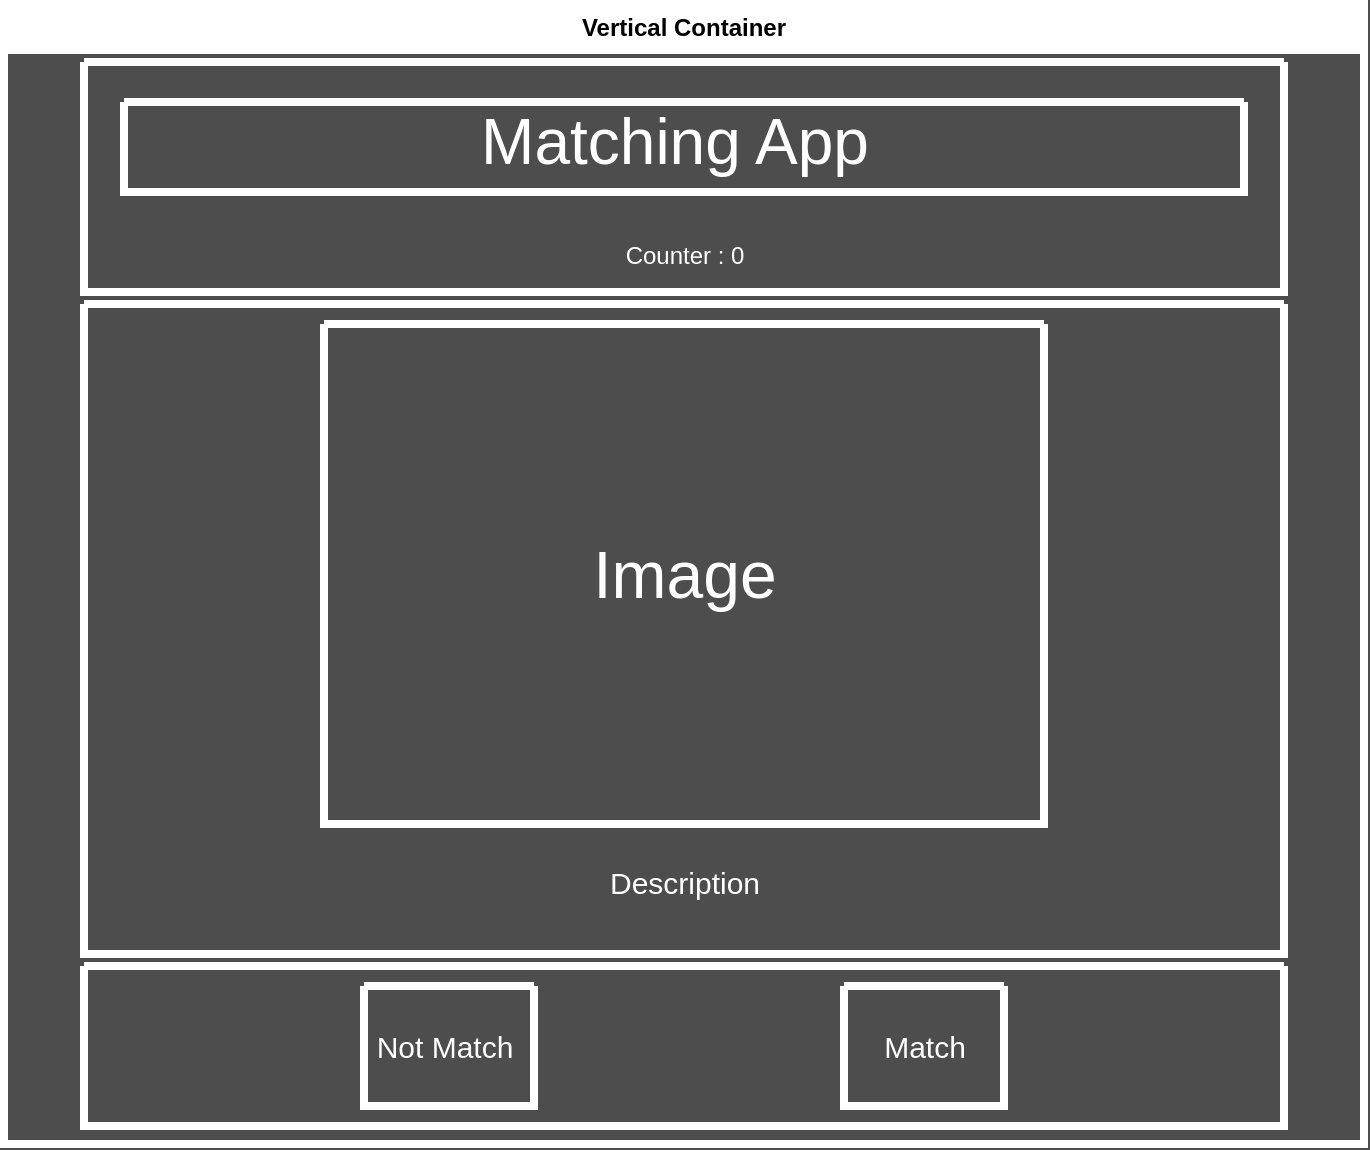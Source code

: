 <mxfile version="20.8.23" type="github">
  <diagram name="‫עמוד-1‬" id="11ukh4iQ3fNqzr1p3EtF">
    <mxGraphModel dx="1434" dy="699" grid="1" gridSize="10" guides="1" tooltips="1" connect="1" arrows="1" fold="1" page="1" pageScale="1" pageWidth="827" pageHeight="1169" background="#4D4D4D" math="0" shadow="0">
      <root>
        <mxCell id="0" />
        <mxCell id="1" parent="0" />
        <mxCell id="TJdytVWVVzxiMshDprHV-1" value="Vertical Container" style="swimlane;whiteSpace=wrap;html=1;strokeColor=#FFFFFF;strokeWidth=4;" vertex="1" parent="1">
          <mxGeometry x="80" y="40" width="680" height="570" as="geometry" />
        </mxCell>
        <mxCell id="TJdytVWVVzxiMshDprHV-2" value="" style="swimlane;startSize=0;strokeColor=#FFFFFF;strokeWidth=4;" vertex="1" parent="TJdytVWVVzxiMshDprHV-1">
          <mxGeometry x="40" y="29" width="600" height="115" as="geometry" />
        </mxCell>
        <mxCell id="TJdytVWVVzxiMshDprHV-9" value="" style="swimlane;startSize=0;strokeColor=#FFFFFF;strokeWidth=4;" vertex="1" parent="TJdytVWVVzxiMshDprHV-2">
          <mxGeometry x="20" y="20" width="560" height="45" as="geometry" />
        </mxCell>
        <mxCell id="TJdytVWVVzxiMshDprHV-10" value="&lt;font style=&quot;font-size: 32px;&quot; color=&quot;#ffffff&quot;&gt;Matching App&lt;/font&gt;" style="text;html=1;align=center;verticalAlign=middle;resizable=0;points=[];autosize=1;strokeColor=none;fillColor=none;" vertex="1" parent="TJdytVWVVzxiMshDprHV-9">
          <mxGeometry x="165" y="-5" width="220" height="50" as="geometry" />
        </mxCell>
        <mxCell id="TJdytVWVVzxiMshDprHV-11" value="&lt;font style=&quot;font-size: 12px;&quot;&gt;Counter : 0&lt;/font&gt;" style="text;html=1;align=center;verticalAlign=middle;resizable=0;points=[];autosize=1;strokeColor=none;fillColor=none;fontSize=32;fontColor=#FFFFFF;" vertex="1" parent="TJdytVWVVzxiMshDprHV-2">
          <mxGeometry x="260" y="65" width="80" height="50" as="geometry" />
        </mxCell>
        <mxCell id="TJdytVWVVzxiMshDprHV-4" value="" style="swimlane;startSize=0;strokeColor=#FFFFFF;strokeWidth=4;" vertex="1" parent="TJdytVWVVzxiMshDprHV-1">
          <mxGeometry x="40" y="150" width="600" height="325" as="geometry" />
        </mxCell>
        <mxCell id="TJdytVWVVzxiMshDprHV-8" value="" style="swimlane;startSize=0;strokeColor=#FFFFFF;strokeWidth=4;" vertex="1" parent="TJdytVWVVzxiMshDprHV-4">
          <mxGeometry x="120" y="10" width="360" height="250" as="geometry" />
        </mxCell>
        <mxCell id="TJdytVWVVzxiMshDprHV-12" value="&lt;font style=&quot;font-size: 33px;&quot;&gt;Image&lt;/font&gt;" style="text;html=1;align=center;verticalAlign=middle;resizable=0;points=[];autosize=1;strokeColor=none;fillColor=none;fontSize=12;fontColor=#FFFFFF;" vertex="1" parent="TJdytVWVVzxiMshDprHV-8">
          <mxGeometry x="120" y="100" width="120" height="50" as="geometry" />
        </mxCell>
        <mxCell id="TJdytVWVVzxiMshDprHV-13" value="&lt;font style=&quot;font-size: 15px;&quot;&gt;Description&lt;/font&gt;" style="text;html=1;align=center;verticalAlign=middle;resizable=0;points=[];autosize=1;strokeColor=none;fillColor=none;fontSize=33;fontColor=#FFFFFF;" vertex="1" parent="TJdytVWVVzxiMshDprHV-4">
          <mxGeometry x="250" y="258" width="100" height="50" as="geometry" />
        </mxCell>
        <mxCell id="TJdytVWVVzxiMshDprHV-5" value="" style="swimlane;startSize=0;strokeColor=#FFFFFF;strokeWidth=4;" vertex="1" parent="TJdytVWVVzxiMshDprHV-1">
          <mxGeometry x="40" y="481" width="600" height="80" as="geometry" />
        </mxCell>
        <mxCell id="TJdytVWVVzxiMshDprHV-6" value="" style="swimlane;startSize=0;strokeColor=#FFFFFF;strokeWidth=4;" vertex="1" parent="TJdytVWVVzxiMshDprHV-5">
          <mxGeometry x="140" y="10" width="85" height="60" as="geometry" />
        </mxCell>
        <mxCell id="TJdytVWVVzxiMshDprHV-18" value="Not Match" style="text;html=1;align=center;verticalAlign=middle;resizable=0;points=[];autosize=1;strokeColor=none;fillColor=none;fontSize=15;fontColor=#FFFFFF;" vertex="1" parent="TJdytVWVVzxiMshDprHV-6">
          <mxGeometry x="-5" y="15" width="90" height="30" as="geometry" />
        </mxCell>
        <mxCell id="TJdytVWVVzxiMshDprHV-7" value="" style="swimlane;startSize=0;strokeColor=#FFFFFF;strokeWidth=4;" vertex="1" parent="TJdytVWVVzxiMshDprHV-5">
          <mxGeometry x="380" y="10" width="80" height="60" as="geometry" />
        </mxCell>
        <mxCell id="TJdytVWVVzxiMshDprHV-15" value="Match" style="text;html=1;align=center;verticalAlign=middle;resizable=0;points=[];autosize=1;strokeColor=none;fillColor=none;fontSize=15;fontColor=#FFFFFF;" vertex="1" parent="TJdytVWVVzxiMshDprHV-7">
          <mxGeometry x="10" y="15" width="60" height="30" as="geometry" />
        </mxCell>
      </root>
    </mxGraphModel>
  </diagram>
</mxfile>
